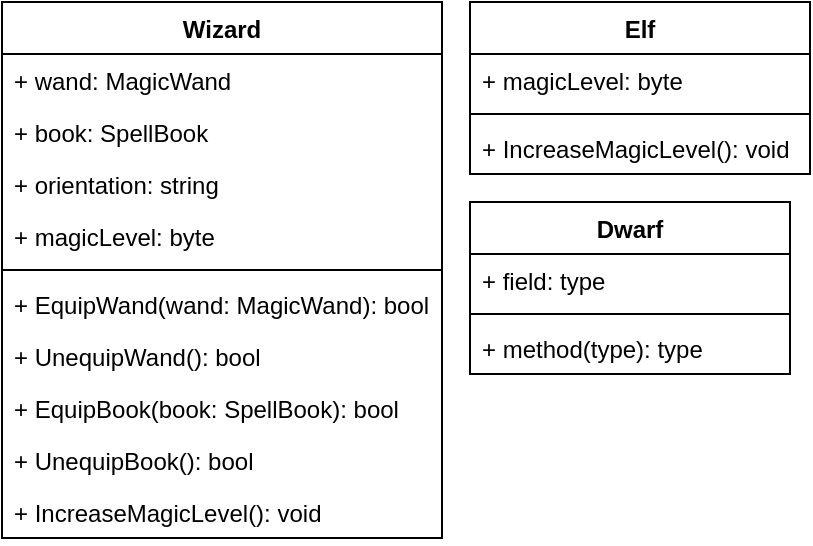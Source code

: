 <mxfile>
    <diagram id="q3su5e_mNZvqEO0EUkKi" name="Page-1">
        <mxGraphModel dx="589" dy="478" grid="1" gridSize="10" guides="1" tooltips="1" connect="1" arrows="1" fold="1" page="1" pageScale="1" pageWidth="827" pageHeight="1169" math="0" shadow="0">
            <root>
                <mxCell id="0"/>
                <mxCell id="1" parent="0"/>
                <mxCell id="DfV67dtDx3wEj1eyCSDH-1" value="Dwarf" style="swimlane;fontStyle=1;align=center;verticalAlign=top;childLayout=stackLayout;horizontal=1;startSize=26;horizontalStack=0;resizeParent=1;resizeParentMax=0;resizeLast=0;collapsible=1;marginBottom=0;" parent="1" vertex="1">
                    <mxGeometry x="244" y="110" width="160" height="86" as="geometry"/>
                </mxCell>
                <mxCell id="DfV67dtDx3wEj1eyCSDH-2" value="+ field: type" style="text;strokeColor=none;fillColor=none;align=left;verticalAlign=top;spacingLeft=4;spacingRight=4;overflow=hidden;rotatable=0;points=[[0,0.5],[1,0.5]];portConstraint=eastwest;" parent="DfV67dtDx3wEj1eyCSDH-1" vertex="1">
                    <mxGeometry y="26" width="160" height="26" as="geometry"/>
                </mxCell>
                <mxCell id="DfV67dtDx3wEj1eyCSDH-3" value="" style="line;strokeWidth=1;fillColor=none;align=left;verticalAlign=middle;spacingTop=-1;spacingLeft=3;spacingRight=3;rotatable=0;labelPosition=right;points=[];portConstraint=eastwest;" parent="DfV67dtDx3wEj1eyCSDH-1" vertex="1">
                    <mxGeometry y="52" width="160" height="8" as="geometry"/>
                </mxCell>
                <mxCell id="DfV67dtDx3wEj1eyCSDH-4" value="+ method(type): type" style="text;strokeColor=none;fillColor=none;align=left;verticalAlign=top;spacingLeft=4;spacingRight=4;overflow=hidden;rotatable=0;points=[[0,0.5],[1,0.5]];portConstraint=eastwest;" parent="DfV67dtDx3wEj1eyCSDH-1" vertex="1">
                    <mxGeometry y="60" width="160" height="26" as="geometry"/>
                </mxCell>
                <mxCell id="DfV67dtDx3wEj1eyCSDH-5" value="Wizard" style="swimlane;fontStyle=1;align=center;verticalAlign=top;childLayout=stackLayout;horizontal=1;startSize=26;horizontalStack=0;resizeParent=1;resizeParentMax=0;resizeLast=0;collapsible=1;marginBottom=0;" parent="1" vertex="1">
                    <mxGeometry x="10" y="10" width="220" height="268" as="geometry"/>
                </mxCell>
                <mxCell id="DfV67dtDx3wEj1eyCSDH-6" value="+ wand: MagicWand" style="text;strokeColor=none;fillColor=none;align=left;verticalAlign=top;spacingLeft=4;spacingRight=4;overflow=hidden;rotatable=0;points=[[0,0.5],[1,0.5]];portConstraint=eastwest;" parent="DfV67dtDx3wEj1eyCSDH-5" vertex="1">
                    <mxGeometry y="26" width="220" height="26" as="geometry"/>
                </mxCell>
                <mxCell id="DfV67dtDx3wEj1eyCSDH-16" value="+ book: SpellBook" style="text;strokeColor=none;fillColor=none;align=left;verticalAlign=top;spacingLeft=4;spacingRight=4;overflow=hidden;rotatable=0;points=[[0,0.5],[1,0.5]];portConstraint=eastwest;" parent="DfV67dtDx3wEj1eyCSDH-5" vertex="1">
                    <mxGeometry y="52" width="220" height="26" as="geometry"/>
                </mxCell>
                <mxCell id="DfV67dtDx3wEj1eyCSDH-19" value="+ orientation: string" style="text;strokeColor=none;fillColor=none;align=left;verticalAlign=top;spacingLeft=4;spacingRight=4;overflow=hidden;rotatable=0;points=[[0,0.5],[1,0.5]];portConstraint=eastwest;" parent="DfV67dtDx3wEj1eyCSDH-5" vertex="1">
                    <mxGeometry y="78" width="220" height="26" as="geometry"/>
                </mxCell>
                <mxCell id="DfV67dtDx3wEj1eyCSDH-20" value="+ magicLevel: byte" style="text;strokeColor=none;fillColor=none;align=left;verticalAlign=top;spacingLeft=4;spacingRight=4;overflow=hidden;rotatable=0;points=[[0,0.5],[1,0.5]];portConstraint=eastwest;" parent="DfV67dtDx3wEj1eyCSDH-5" vertex="1">
                    <mxGeometry y="104" width="220" height="26" as="geometry"/>
                </mxCell>
                <mxCell id="DfV67dtDx3wEj1eyCSDH-7" value="" style="line;strokeWidth=1;fillColor=none;align=left;verticalAlign=middle;spacingTop=-1;spacingLeft=3;spacingRight=3;rotatable=0;labelPosition=right;points=[];portConstraint=eastwest;" parent="DfV67dtDx3wEj1eyCSDH-5" vertex="1">
                    <mxGeometry y="130" width="220" height="8" as="geometry"/>
                </mxCell>
                <mxCell id="DfV67dtDx3wEj1eyCSDH-8" value="+ EquipWand(wand: MagicWand): bool" style="text;strokeColor=none;fillColor=none;align=left;verticalAlign=top;spacingLeft=4;spacingRight=4;overflow=hidden;rotatable=0;points=[[0,0.5],[1,0.5]];portConstraint=eastwest;" parent="DfV67dtDx3wEj1eyCSDH-5" vertex="1">
                    <mxGeometry y="138" width="220" height="26" as="geometry"/>
                </mxCell>
                <mxCell id="DfV67dtDx3wEj1eyCSDH-15" value="+ UnequipWand(): bool" style="text;strokeColor=none;fillColor=none;align=left;verticalAlign=top;spacingLeft=4;spacingRight=4;overflow=hidden;rotatable=0;points=[[0,0.5],[1,0.5]];portConstraint=eastwest;" parent="DfV67dtDx3wEj1eyCSDH-5" vertex="1">
                    <mxGeometry y="164" width="220" height="26" as="geometry"/>
                </mxCell>
                <mxCell id="DfV67dtDx3wEj1eyCSDH-17" value="+ EquipBook(book: SpellBook): bool" style="text;strokeColor=none;fillColor=none;align=left;verticalAlign=top;spacingLeft=4;spacingRight=4;overflow=hidden;rotatable=0;points=[[0,0.5],[1,0.5]];portConstraint=eastwest;" parent="DfV67dtDx3wEj1eyCSDH-5" vertex="1">
                    <mxGeometry y="190" width="220" height="26" as="geometry"/>
                </mxCell>
                <mxCell id="DfV67dtDx3wEj1eyCSDH-18" value="+ UnequipBook(): bool" style="text;strokeColor=none;fillColor=none;align=left;verticalAlign=top;spacingLeft=4;spacingRight=4;overflow=hidden;rotatable=0;points=[[0,0.5],[1,0.5]];portConstraint=eastwest;" parent="DfV67dtDx3wEj1eyCSDH-5" vertex="1">
                    <mxGeometry y="216" width="220" height="26" as="geometry"/>
                </mxCell>
                <mxCell id="DfV67dtDx3wEj1eyCSDH-21" value="+ IncreaseMagicLevel(): void" style="text;strokeColor=none;fillColor=none;align=left;verticalAlign=top;spacingLeft=4;spacingRight=4;overflow=hidden;rotatable=0;points=[[0,0.5],[1,0.5]];portConstraint=eastwest;" parent="DfV67dtDx3wEj1eyCSDH-5" vertex="1">
                    <mxGeometry y="242" width="220" height="26" as="geometry"/>
                </mxCell>
                <mxCell id="DfV67dtDx3wEj1eyCSDH-9" value="Elf" style="swimlane;fontStyle=1;align=center;verticalAlign=top;childLayout=stackLayout;horizontal=1;startSize=26;horizontalStack=0;resizeParent=1;resizeParentMax=0;resizeLast=0;collapsible=1;marginBottom=0;" parent="1" vertex="1">
                    <mxGeometry x="244" y="10" width="170" height="86" as="geometry"/>
                </mxCell>
                <mxCell id="DfV67dtDx3wEj1eyCSDH-22" value="+ magicLevel: byte" style="text;strokeColor=none;fillColor=none;align=left;verticalAlign=top;spacingLeft=4;spacingRight=4;overflow=hidden;rotatable=0;points=[[0,0.5],[1,0.5]];portConstraint=eastwest;" parent="DfV67dtDx3wEj1eyCSDH-9" vertex="1">
                    <mxGeometry y="26" width="170" height="26" as="geometry"/>
                </mxCell>
                <mxCell id="DfV67dtDx3wEj1eyCSDH-11" value="" style="line;strokeWidth=1;fillColor=none;align=left;verticalAlign=middle;spacingTop=-1;spacingLeft=3;spacingRight=3;rotatable=0;labelPosition=right;points=[];portConstraint=eastwest;" parent="DfV67dtDx3wEj1eyCSDH-9" vertex="1">
                    <mxGeometry y="52" width="170" height="8" as="geometry"/>
                </mxCell>
                <mxCell id="DfV67dtDx3wEj1eyCSDH-23" value="+ IncreaseMagicLevel(): void" style="text;strokeColor=none;fillColor=none;align=left;verticalAlign=top;spacingLeft=4;spacingRight=4;overflow=hidden;rotatable=0;points=[[0,0.5],[1,0.5]];portConstraint=eastwest;" parent="DfV67dtDx3wEj1eyCSDH-9" vertex="1">
                    <mxGeometry y="60" width="170" height="26" as="geometry"/>
                </mxCell>
            </root>
        </mxGraphModel>
    </diagram>
</mxfile>